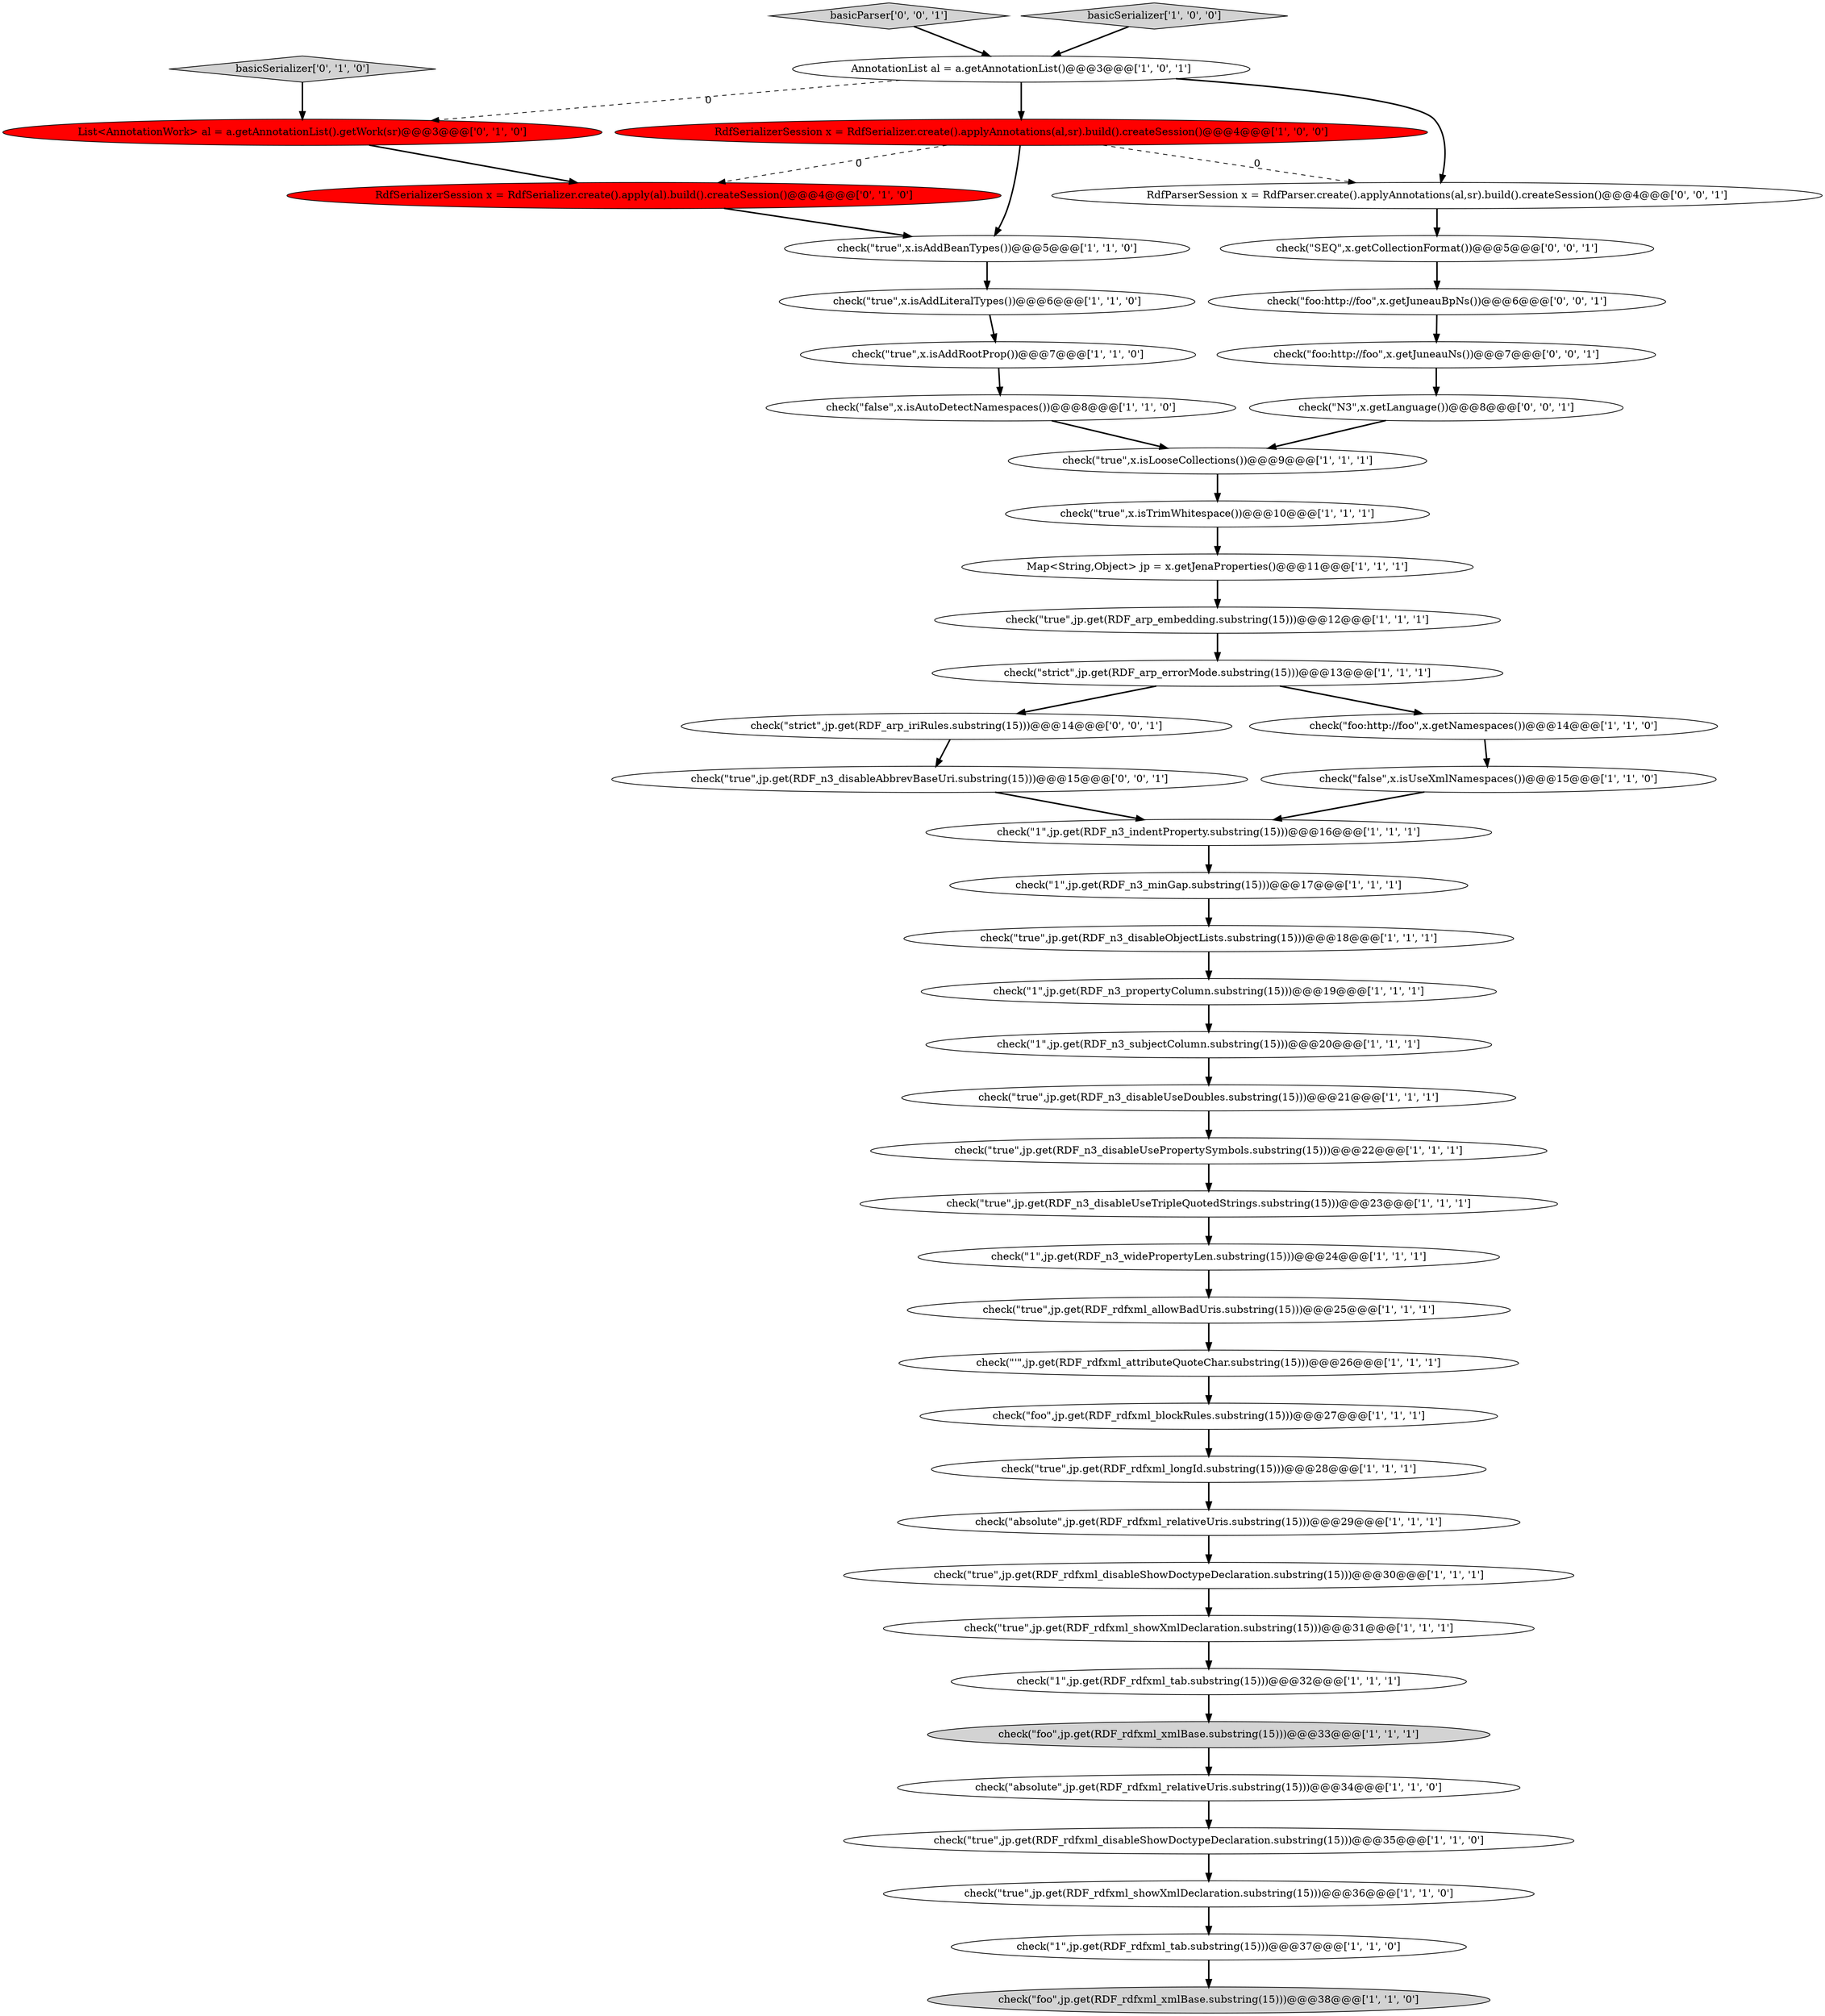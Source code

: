 digraph {
32 [style = filled, label = "check(\"true\",jp.get(RDF_rdfxml_allowBadUris.substring(15)))@@@25@@@['1', '1', '1']", fillcolor = white, shape = ellipse image = "AAA0AAABBB1BBB"];
33 [style = filled, label = "check(\"1\",jp.get(RDF_n3_minGap.substring(15)))@@@17@@@['1', '1', '1']", fillcolor = white, shape = ellipse image = "AAA0AAABBB1BBB"];
30 [style = filled, label = "check(\"absolute\",jp.get(RDF_rdfxml_relativeUris.substring(15)))@@@29@@@['1', '1', '1']", fillcolor = white, shape = ellipse image = "AAA0AAABBB1BBB"];
2 [style = filled, label = "AnnotationList al = a.getAnnotationList()@@@3@@@['1', '0', '1']", fillcolor = white, shape = ellipse image = "AAA0AAABBB1BBB"];
22 [style = filled, label = "check(\"true\",jp.get(RDF_rdfxml_showXmlDeclaration.substring(15)))@@@36@@@['1', '1', '0']", fillcolor = white, shape = ellipse image = "AAA0AAABBB1BBB"];
15 [style = filled, label = "check(\"true\",x.isLooseCollections())@@@9@@@['1', '1', '1']", fillcolor = white, shape = ellipse image = "AAA0AAABBB1BBB"];
17 [style = filled, label = "check(\"true\",jp.get(RDF_rdfxml_disableShowDoctypeDeclaration.substring(15)))@@@35@@@['1', '1', '0']", fillcolor = white, shape = ellipse image = "AAA0AAABBB1BBB"];
39 [style = filled, label = "basicSerializer['0', '1', '0']", fillcolor = lightgray, shape = diamond image = "AAA0AAABBB2BBB"];
44 [style = filled, label = "check(\"foo:http://foo\",x.getJuneauBpNs())@@@6@@@['0', '0', '1']", fillcolor = white, shape = ellipse image = "AAA0AAABBB3BBB"];
8 [style = filled, label = "check(\"true\",jp.get(RDF_n3_disableUsePropertySymbols.substring(15)))@@@22@@@['1', '1', '1']", fillcolor = white, shape = ellipse image = "AAA0AAABBB1BBB"];
24 [style = filled, label = "check(\"1\",jp.get(RDF_rdfxml_tab.substring(15)))@@@37@@@['1', '1', '0']", fillcolor = white, shape = ellipse image = "AAA0AAABBB1BBB"];
3 [style = filled, label = "check(\"true\",x.isTrimWhitespace())@@@10@@@['1', '1', '1']", fillcolor = white, shape = ellipse image = "AAA0AAABBB1BBB"];
6 [style = filled, label = "check(\"true\",jp.get(RDF_rdfxml_longId.substring(15)))@@@28@@@['1', '1', '1']", fillcolor = white, shape = ellipse image = "AAA0AAABBB1BBB"];
23 [style = filled, label = "check(\"true\",jp.get(RDF_rdfxml_disableShowDoctypeDeclaration.substring(15)))@@@30@@@['1', '1', '1']", fillcolor = white, shape = ellipse image = "AAA0AAABBB1BBB"];
46 [style = filled, label = "check(\"foo:http://foo\",x.getJuneauNs())@@@7@@@['0', '0', '1']", fillcolor = white, shape = ellipse image = "AAA0AAABBB3BBB"];
35 [style = filled, label = "check(\"1\",jp.get(RDF_n3_propertyColumn.substring(15)))@@@19@@@['1', '1', '1']", fillcolor = white, shape = ellipse image = "AAA0AAABBB1BBB"];
20 [style = filled, label = "check(\"foo\",jp.get(RDF_rdfxml_xmlBase.substring(15)))@@@38@@@['1', '1', '0']", fillcolor = lightgray, shape = ellipse image = "AAA0AAABBB1BBB"];
1 [style = filled, label = "check(\"foo\",jp.get(RDF_rdfxml_blockRules.substring(15)))@@@27@@@['1', '1', '1']", fillcolor = white, shape = ellipse image = "AAA0AAABBB1BBB"];
45 [style = filled, label = "RdfParserSession x = RdfParser.create().applyAnnotations(al,sr).build().createSession()@@@4@@@['0', '0', '1']", fillcolor = white, shape = ellipse image = "AAA0AAABBB3BBB"];
26 [style = filled, label = "check(\"true\",jp.get(RDF_arp_embedding.substring(15)))@@@12@@@['1', '1', '1']", fillcolor = white, shape = ellipse image = "AAA0AAABBB1BBB"];
34 [style = filled, label = "check(\"1\",jp.get(RDF_n3_widePropertyLen.substring(15)))@@@24@@@['1', '1', '1']", fillcolor = white, shape = ellipse image = "AAA0AAABBB1BBB"];
42 [style = filled, label = "check(\"strict\",jp.get(RDF_arp_iriRules.substring(15)))@@@14@@@['0', '0', '1']", fillcolor = white, shape = ellipse image = "AAA0AAABBB3BBB"];
19 [style = filled, label = "check(\"false\",x.isUseXmlNamespaces())@@@15@@@['1', '1', '0']", fillcolor = white, shape = ellipse image = "AAA0AAABBB1BBB"];
12 [style = filled, label = "check(\"1\",jp.get(RDF_n3_indentProperty.substring(15)))@@@16@@@['1', '1', '1']", fillcolor = white, shape = ellipse image = "AAA0AAABBB1BBB"];
11 [style = filled, label = "check(\"foo:http://foo\",x.getNamespaces())@@@14@@@['1', '1', '0']", fillcolor = white, shape = ellipse image = "AAA0AAABBB1BBB"];
21 [style = filled, label = "check(\"true\",x.isAddLiteralTypes())@@@6@@@['1', '1', '0']", fillcolor = white, shape = ellipse image = "AAA0AAABBB1BBB"];
25 [style = filled, label = "check(\"strict\",jp.get(RDF_arp_errorMode.substring(15)))@@@13@@@['1', '1', '1']", fillcolor = white, shape = ellipse image = "AAA0AAABBB1BBB"];
27 [style = filled, label = "check(\"true\",x.isAddBeanTypes())@@@5@@@['1', '1', '0']", fillcolor = white, shape = ellipse image = "AAA0AAABBB1BBB"];
5 [style = filled, label = "check(\"true\",jp.get(RDF_n3_disableUseTripleQuotedStrings.substring(15)))@@@23@@@['1', '1', '1']", fillcolor = white, shape = ellipse image = "AAA0AAABBB1BBB"];
38 [style = filled, label = "List<AnnotationWork> al = a.getAnnotationList().getWork(sr)@@@3@@@['0', '1', '0']", fillcolor = red, shape = ellipse image = "AAA1AAABBB2BBB"];
14 [style = filled, label = "check(\"absolute\",jp.get(RDF_rdfxml_relativeUris.substring(15)))@@@34@@@['1', '1', '0']", fillcolor = white, shape = ellipse image = "AAA0AAABBB1BBB"];
31 [style = filled, label = "check(\"true\",jp.get(RDF_n3_disableUseDoubles.substring(15)))@@@21@@@['1', '1', '1']", fillcolor = white, shape = ellipse image = "AAA0AAABBB1BBB"];
47 [style = filled, label = "basicParser['0', '0', '1']", fillcolor = lightgray, shape = diamond image = "AAA0AAABBB3BBB"];
18 [style = filled, label = "check(\"foo\",jp.get(RDF_rdfxml_xmlBase.substring(15)))@@@33@@@['1', '1', '1']", fillcolor = lightgray, shape = ellipse image = "AAA0AAABBB1BBB"];
43 [style = filled, label = "check(\"SEQ\",x.getCollectionFormat())@@@5@@@['0', '0', '1']", fillcolor = white, shape = ellipse image = "AAA0AAABBB3BBB"];
9 [style = filled, label = "Map<String,Object> jp = x.getJenaProperties()@@@11@@@['1', '1', '1']", fillcolor = white, shape = ellipse image = "AAA0AAABBB1BBB"];
13 [style = filled, label = "check(\"1\",jp.get(RDF_n3_subjectColumn.substring(15)))@@@20@@@['1', '1', '1']", fillcolor = white, shape = ellipse image = "AAA0AAABBB1BBB"];
37 [style = filled, label = "RdfSerializerSession x = RdfSerializer.create().apply(al).build().createSession()@@@4@@@['0', '1', '0']", fillcolor = red, shape = ellipse image = "AAA1AAABBB2BBB"];
40 [style = filled, label = "check(\"N3\",x.getLanguage())@@@8@@@['0', '0', '1']", fillcolor = white, shape = ellipse image = "AAA0AAABBB3BBB"];
4 [style = filled, label = "basicSerializer['1', '0', '0']", fillcolor = lightgray, shape = diamond image = "AAA0AAABBB1BBB"];
36 [style = filled, label = "check(\"true\",x.isAddRootProp())@@@7@@@['1', '1', '0']", fillcolor = white, shape = ellipse image = "AAA0AAABBB1BBB"];
10 [style = filled, label = "check(\"'\",jp.get(RDF_rdfxml_attributeQuoteChar.substring(15)))@@@26@@@['1', '1', '1']", fillcolor = white, shape = ellipse image = "AAA0AAABBB1BBB"];
41 [style = filled, label = "check(\"true\",jp.get(RDF_n3_disableAbbrevBaseUri.substring(15)))@@@15@@@['0', '0', '1']", fillcolor = white, shape = ellipse image = "AAA0AAABBB3BBB"];
16 [style = filled, label = "check(\"true\",jp.get(RDF_n3_disableObjectLists.substring(15)))@@@18@@@['1', '1', '1']", fillcolor = white, shape = ellipse image = "AAA0AAABBB1BBB"];
28 [style = filled, label = "check(\"1\",jp.get(RDF_rdfxml_tab.substring(15)))@@@32@@@['1', '1', '1']", fillcolor = white, shape = ellipse image = "AAA0AAABBB1BBB"];
29 [style = filled, label = "check(\"false\",x.isAutoDetectNamespaces())@@@8@@@['1', '1', '0']", fillcolor = white, shape = ellipse image = "AAA0AAABBB1BBB"];
0 [style = filled, label = "check(\"true\",jp.get(RDF_rdfxml_showXmlDeclaration.substring(15)))@@@31@@@['1', '1', '1']", fillcolor = white, shape = ellipse image = "AAA0AAABBB1BBB"];
7 [style = filled, label = "RdfSerializerSession x = RdfSerializer.create().applyAnnotations(al,sr).build().createSession()@@@4@@@['1', '0', '0']", fillcolor = red, shape = ellipse image = "AAA1AAABBB1BBB"];
29->15 [style = bold, label=""];
42->41 [style = bold, label=""];
33->16 [style = bold, label=""];
28->18 [style = bold, label=""];
37->27 [style = bold, label=""];
19->12 [style = bold, label=""];
36->29 [style = bold, label=""];
26->25 [style = bold, label=""];
30->23 [style = bold, label=""];
40->15 [style = bold, label=""];
14->17 [style = bold, label=""];
4->2 [style = bold, label=""];
11->19 [style = bold, label=""];
17->22 [style = bold, label=""];
15->3 [style = bold, label=""];
23->0 [style = bold, label=""];
2->38 [style = dashed, label="0"];
32->10 [style = bold, label=""];
5->34 [style = bold, label=""];
24->20 [style = bold, label=""];
9->26 [style = bold, label=""];
3->9 [style = bold, label=""];
44->46 [style = bold, label=""];
1->6 [style = bold, label=""];
21->36 [style = bold, label=""];
45->43 [style = bold, label=""];
8->5 [style = bold, label=""];
38->37 [style = bold, label=""];
25->11 [style = bold, label=""];
7->45 [style = dashed, label="0"];
47->2 [style = bold, label=""];
12->33 [style = bold, label=""];
7->27 [style = bold, label=""];
39->38 [style = bold, label=""];
2->45 [style = bold, label=""];
25->42 [style = bold, label=""];
34->32 [style = bold, label=""];
7->37 [style = dashed, label="0"];
41->12 [style = bold, label=""];
2->7 [style = bold, label=""];
16->35 [style = bold, label=""];
13->31 [style = bold, label=""];
22->24 [style = bold, label=""];
35->13 [style = bold, label=""];
10->1 [style = bold, label=""];
46->40 [style = bold, label=""];
27->21 [style = bold, label=""];
43->44 [style = bold, label=""];
31->8 [style = bold, label=""];
18->14 [style = bold, label=""];
0->28 [style = bold, label=""];
6->30 [style = bold, label=""];
}
